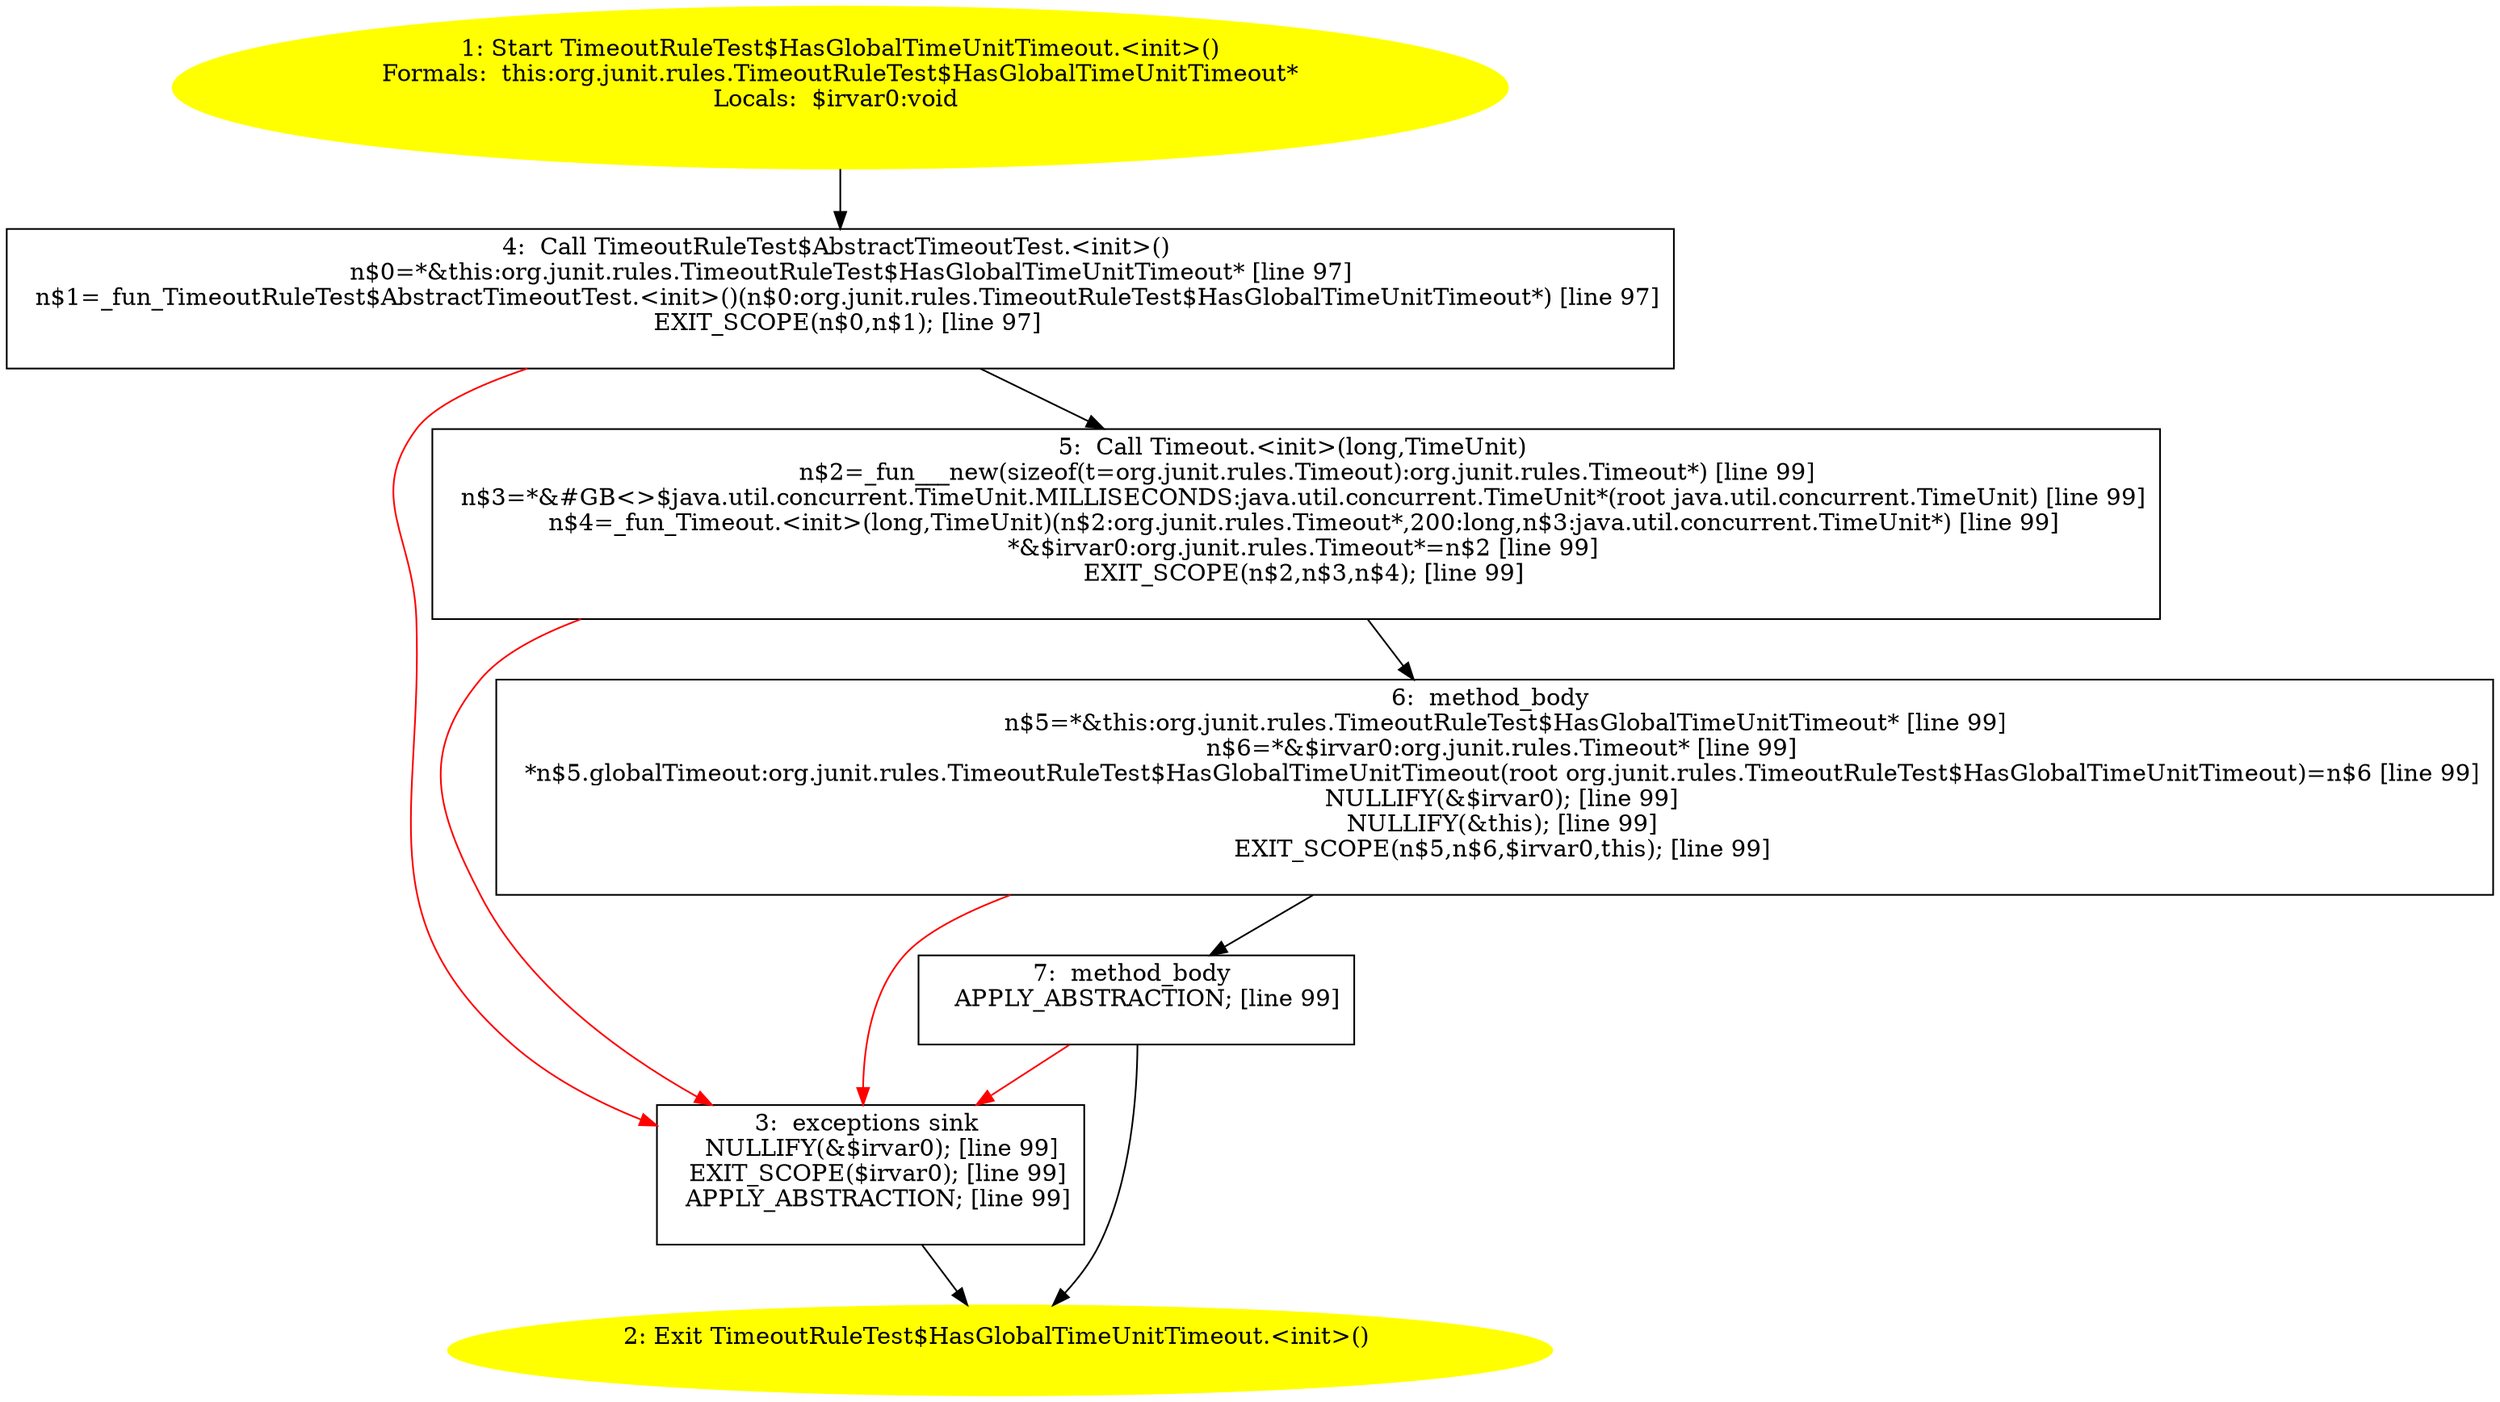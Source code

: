 /* @generated */
digraph cfg {
"org.junit.rules.TimeoutRuleTest$HasGlobalTimeUnitTimeout.<init>().18119c9587cd9ff2c92795ff9565afce_1" [label="1: Start TimeoutRuleTest$HasGlobalTimeUnitTimeout.<init>()\nFormals:  this:org.junit.rules.TimeoutRuleTest$HasGlobalTimeUnitTimeout*\nLocals:  $irvar0:void \n  " color=yellow style=filled]
	

	 "org.junit.rules.TimeoutRuleTest$HasGlobalTimeUnitTimeout.<init>().18119c9587cd9ff2c92795ff9565afce_1" -> "org.junit.rules.TimeoutRuleTest$HasGlobalTimeUnitTimeout.<init>().18119c9587cd9ff2c92795ff9565afce_4" ;
"org.junit.rules.TimeoutRuleTest$HasGlobalTimeUnitTimeout.<init>().18119c9587cd9ff2c92795ff9565afce_2" [label="2: Exit TimeoutRuleTest$HasGlobalTimeUnitTimeout.<init>() \n  " color=yellow style=filled]
	

"org.junit.rules.TimeoutRuleTest$HasGlobalTimeUnitTimeout.<init>().18119c9587cd9ff2c92795ff9565afce_3" [label="3:  exceptions sink \n   NULLIFY(&$irvar0); [line 99]\n  EXIT_SCOPE($irvar0); [line 99]\n  APPLY_ABSTRACTION; [line 99]\n " shape="box"]
	

	 "org.junit.rules.TimeoutRuleTest$HasGlobalTimeUnitTimeout.<init>().18119c9587cd9ff2c92795ff9565afce_3" -> "org.junit.rules.TimeoutRuleTest$HasGlobalTimeUnitTimeout.<init>().18119c9587cd9ff2c92795ff9565afce_2" ;
"org.junit.rules.TimeoutRuleTest$HasGlobalTimeUnitTimeout.<init>().18119c9587cd9ff2c92795ff9565afce_4" [label="4:  Call TimeoutRuleTest$AbstractTimeoutTest.<init>() \n   n$0=*&this:org.junit.rules.TimeoutRuleTest$HasGlobalTimeUnitTimeout* [line 97]\n  n$1=_fun_TimeoutRuleTest$AbstractTimeoutTest.<init>()(n$0:org.junit.rules.TimeoutRuleTest$HasGlobalTimeUnitTimeout*) [line 97]\n  EXIT_SCOPE(n$0,n$1); [line 97]\n " shape="box"]
	

	 "org.junit.rules.TimeoutRuleTest$HasGlobalTimeUnitTimeout.<init>().18119c9587cd9ff2c92795ff9565afce_4" -> "org.junit.rules.TimeoutRuleTest$HasGlobalTimeUnitTimeout.<init>().18119c9587cd9ff2c92795ff9565afce_5" ;
	 "org.junit.rules.TimeoutRuleTest$HasGlobalTimeUnitTimeout.<init>().18119c9587cd9ff2c92795ff9565afce_4" -> "org.junit.rules.TimeoutRuleTest$HasGlobalTimeUnitTimeout.<init>().18119c9587cd9ff2c92795ff9565afce_3" [color="red" ];
"org.junit.rules.TimeoutRuleTest$HasGlobalTimeUnitTimeout.<init>().18119c9587cd9ff2c92795ff9565afce_5" [label="5:  Call Timeout.<init>(long,TimeUnit) \n   n$2=_fun___new(sizeof(t=org.junit.rules.Timeout):org.junit.rules.Timeout*) [line 99]\n  n$3=*&#GB<>$java.util.concurrent.TimeUnit.MILLISECONDS:java.util.concurrent.TimeUnit*(root java.util.concurrent.TimeUnit) [line 99]\n  n$4=_fun_Timeout.<init>(long,TimeUnit)(n$2:org.junit.rules.Timeout*,200:long,n$3:java.util.concurrent.TimeUnit*) [line 99]\n  *&$irvar0:org.junit.rules.Timeout*=n$2 [line 99]\n  EXIT_SCOPE(n$2,n$3,n$4); [line 99]\n " shape="box"]
	

	 "org.junit.rules.TimeoutRuleTest$HasGlobalTimeUnitTimeout.<init>().18119c9587cd9ff2c92795ff9565afce_5" -> "org.junit.rules.TimeoutRuleTest$HasGlobalTimeUnitTimeout.<init>().18119c9587cd9ff2c92795ff9565afce_6" ;
	 "org.junit.rules.TimeoutRuleTest$HasGlobalTimeUnitTimeout.<init>().18119c9587cd9ff2c92795ff9565afce_5" -> "org.junit.rules.TimeoutRuleTest$HasGlobalTimeUnitTimeout.<init>().18119c9587cd9ff2c92795ff9565afce_3" [color="red" ];
"org.junit.rules.TimeoutRuleTest$HasGlobalTimeUnitTimeout.<init>().18119c9587cd9ff2c92795ff9565afce_6" [label="6:  method_body \n   n$5=*&this:org.junit.rules.TimeoutRuleTest$HasGlobalTimeUnitTimeout* [line 99]\n  n$6=*&$irvar0:org.junit.rules.Timeout* [line 99]\n  *n$5.globalTimeout:org.junit.rules.TimeoutRuleTest$HasGlobalTimeUnitTimeout(root org.junit.rules.TimeoutRuleTest$HasGlobalTimeUnitTimeout)=n$6 [line 99]\n  NULLIFY(&$irvar0); [line 99]\n  NULLIFY(&this); [line 99]\n  EXIT_SCOPE(n$5,n$6,$irvar0,this); [line 99]\n " shape="box"]
	

	 "org.junit.rules.TimeoutRuleTest$HasGlobalTimeUnitTimeout.<init>().18119c9587cd9ff2c92795ff9565afce_6" -> "org.junit.rules.TimeoutRuleTest$HasGlobalTimeUnitTimeout.<init>().18119c9587cd9ff2c92795ff9565afce_7" ;
	 "org.junit.rules.TimeoutRuleTest$HasGlobalTimeUnitTimeout.<init>().18119c9587cd9ff2c92795ff9565afce_6" -> "org.junit.rules.TimeoutRuleTest$HasGlobalTimeUnitTimeout.<init>().18119c9587cd9ff2c92795ff9565afce_3" [color="red" ];
"org.junit.rules.TimeoutRuleTest$HasGlobalTimeUnitTimeout.<init>().18119c9587cd9ff2c92795ff9565afce_7" [label="7:  method_body \n   APPLY_ABSTRACTION; [line 99]\n " shape="box"]
	

	 "org.junit.rules.TimeoutRuleTest$HasGlobalTimeUnitTimeout.<init>().18119c9587cd9ff2c92795ff9565afce_7" -> "org.junit.rules.TimeoutRuleTest$HasGlobalTimeUnitTimeout.<init>().18119c9587cd9ff2c92795ff9565afce_2" ;
	 "org.junit.rules.TimeoutRuleTest$HasGlobalTimeUnitTimeout.<init>().18119c9587cd9ff2c92795ff9565afce_7" -> "org.junit.rules.TimeoutRuleTest$HasGlobalTimeUnitTimeout.<init>().18119c9587cd9ff2c92795ff9565afce_3" [color="red" ];
}

